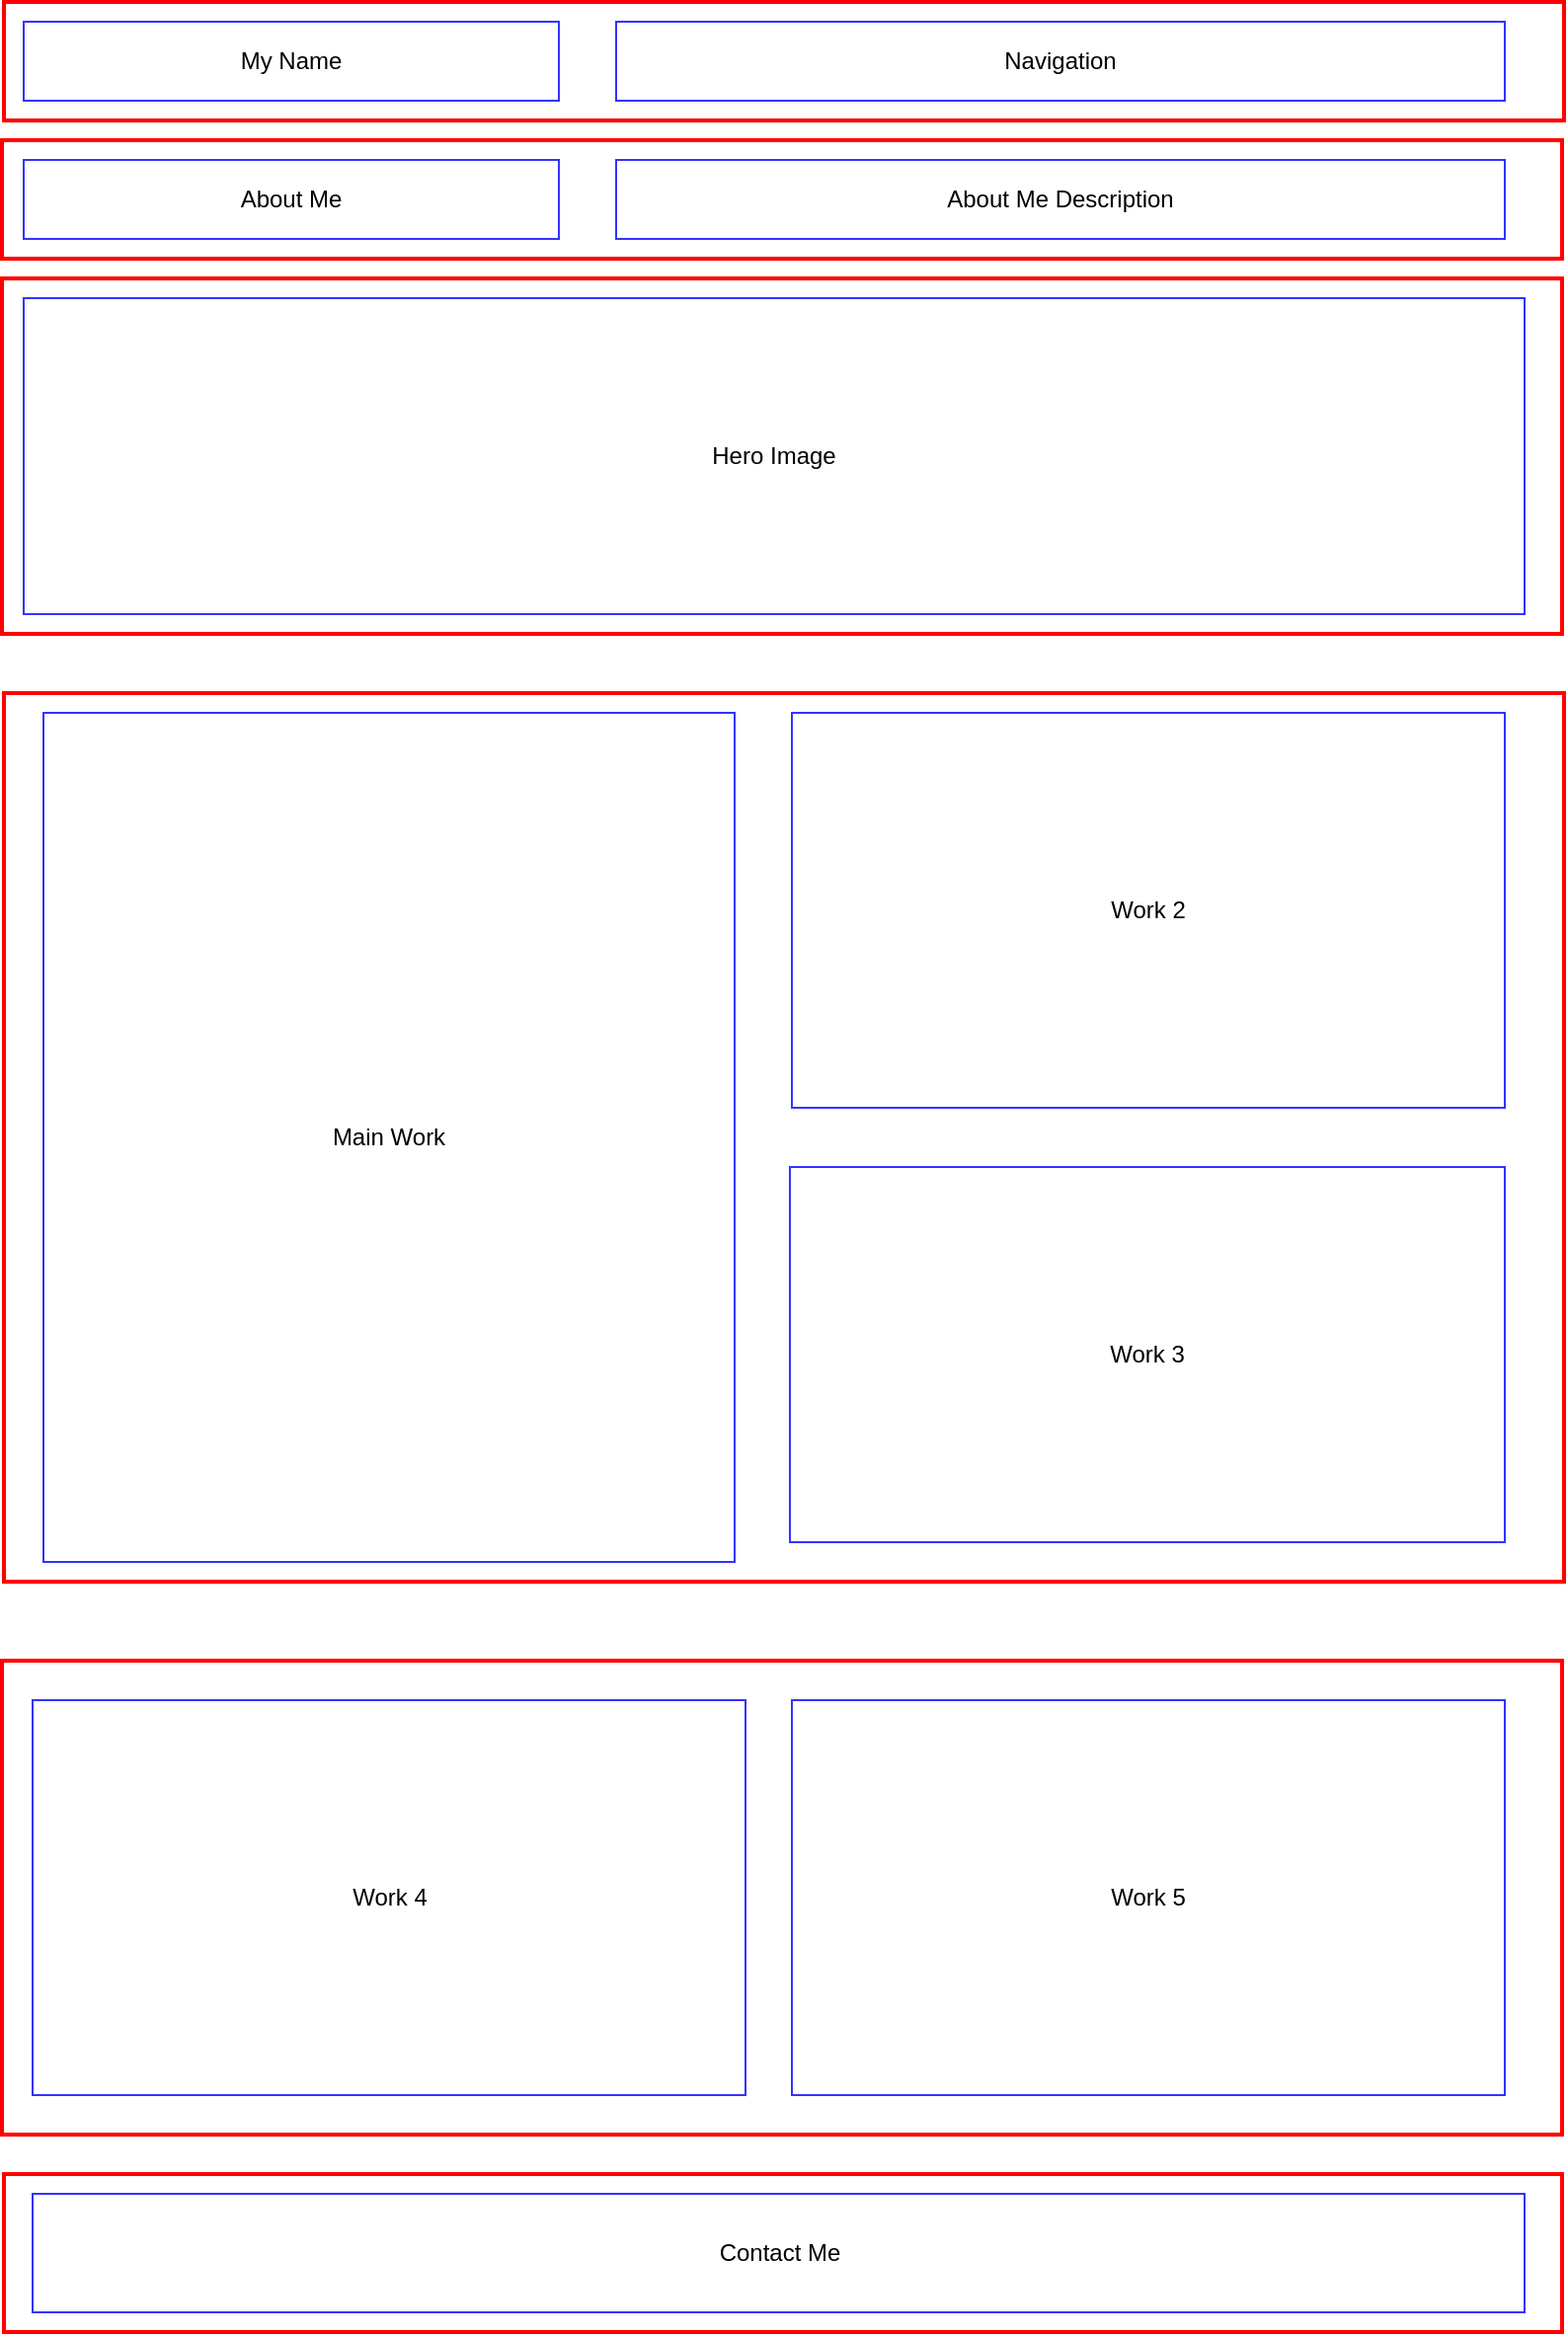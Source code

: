 <mxfile version="16.6.1" type="device"><diagram id="qRpwL5eDm8EwumoDwWQj" name="Page-1"><mxGraphModel dx="1422" dy="914" grid="1" gridSize="10" guides="1" tooltips="1" connect="1" arrows="1" fold="1" page="1" pageScale="1" pageWidth="827" pageHeight="1169" math="0" shadow="0"><root><mxCell id="0"/><mxCell id="1" parent="0"/><mxCell id="VtI4KigMABiE1jV0DNPx-13" value="" style="rounded=0;whiteSpace=wrap;html=1;fillColor=none;fontColor=#ffffff;strokeColor=#FF0000;strokeWidth=2;" vertex="1" parent="1"><mxGeometry x="20" y="370" width="790" height="450" as="geometry"/></mxCell><mxCell id="VtI4KigMABiE1jV0DNPx-1" value="" style="rounded=0;whiteSpace=wrap;html=1;strokeColor=#FF0000;strokeWidth=2;" vertex="1" parent="1"><mxGeometry x="20" y="20" width="790" height="60" as="geometry"/></mxCell><mxCell id="VtI4KigMABiE1jV0DNPx-2" value="" style="rounded=0;whiteSpace=wrap;html=1;strokeColor=#FF0000;strokeWidth=2;" vertex="1" parent="1"><mxGeometry x="19" y="90" width="790" height="60" as="geometry"/></mxCell><mxCell id="VtI4KigMABiE1jV0DNPx-3" value="" style="rounded=0;whiteSpace=wrap;html=1;strokeWidth=2;strokeColor=#FF0000;" vertex="1" parent="1"><mxGeometry x="19" y="160" width="790" height="180" as="geometry"/></mxCell><mxCell id="VtI4KigMABiE1jV0DNPx-5" value="Main Work" style="rounded=0;whiteSpace=wrap;html=1;fillColor=default;strokeColor=#3333FF;" vertex="1" parent="1"><mxGeometry x="40" y="380" width="350" height="430" as="geometry"/></mxCell><mxCell id="VtI4KigMABiE1jV0DNPx-10" value="Work 2" style="rounded=0;whiteSpace=wrap;html=1;strokeColor=#3333FF;fillColor=default;" vertex="1" parent="1"><mxGeometry x="419" y="380" width="361" height="200" as="geometry"/></mxCell><mxCell id="VtI4KigMABiE1jV0DNPx-11" value="Work 3" style="rounded=0;whiteSpace=wrap;html=1;fillColor=default;strokeColor=#3333FF;" vertex="1" parent="1"><mxGeometry x="418" y="610" width="362" height="190" as="geometry"/></mxCell><mxCell id="VtI4KigMABiE1jV0DNPx-14" value="My Name" style="rounded=0;whiteSpace=wrap;html=1;strokeColor=#3333FF;fillColor=default;" vertex="1" parent="1"><mxGeometry x="30" y="30" width="271" height="40" as="geometry"/></mxCell><mxCell id="VtI4KigMABiE1jV0DNPx-15" value="Navigation" style="rounded=0;whiteSpace=wrap;html=1;strokeColor=#3333FF;fillColor=default;" vertex="1" parent="1"><mxGeometry x="330" y="30" width="450" height="40" as="geometry"/></mxCell><mxCell id="VtI4KigMABiE1jV0DNPx-16" value="About Me" style="rounded=0;whiteSpace=wrap;html=1;strokeColor=#3333FF;fillColor=default;" vertex="1" parent="1"><mxGeometry x="30" y="100" width="271" height="40" as="geometry"/></mxCell><mxCell id="VtI4KigMABiE1jV0DNPx-17" value="About Me Description" style="rounded=0;whiteSpace=wrap;html=1;strokeColor=#3333FF;fillColor=default;" vertex="1" parent="1"><mxGeometry x="330" y="100" width="450" height="40" as="geometry"/></mxCell><mxCell id="VtI4KigMABiE1jV0DNPx-18" value="Hero Image" style="rounded=0;whiteSpace=wrap;html=1;strokeColor=#3333FF;fillColor=default;" vertex="1" parent="1"><mxGeometry x="30" y="170" width="760" height="160" as="geometry"/></mxCell><mxCell id="VtI4KigMABiE1jV0DNPx-19" value="" style="rounded=0;whiteSpace=wrap;html=1;fillColor=none;fontColor=#ffffff;strokeColor=#FF0000;strokeWidth=2;" vertex="1" parent="1"><mxGeometry x="19" y="860" width="790" height="240" as="geometry"/></mxCell><mxCell id="VtI4KigMABiE1jV0DNPx-20" value="Work 4" style="rounded=0;whiteSpace=wrap;html=1;strokeColor=#3333FF;fillColor=default;" vertex="1" parent="1"><mxGeometry x="34.5" y="880" width="361" height="200" as="geometry"/></mxCell><mxCell id="VtI4KigMABiE1jV0DNPx-21" value="Work 5" style="rounded=0;whiteSpace=wrap;html=1;strokeColor=#3333FF;fillColor=default;" vertex="1" parent="1"><mxGeometry x="419" y="880" width="361" height="200" as="geometry"/></mxCell><mxCell id="VtI4KigMABiE1jV0DNPx-22" value="" style="rounded=0;whiteSpace=wrap;html=1;fillColor=none;fontColor=#ffffff;strokeColor=#FF0000;strokeWidth=2;" vertex="1" parent="1"><mxGeometry x="20" y="1120" width="789" height="80" as="geometry"/></mxCell><mxCell id="VtI4KigMABiE1jV0DNPx-23" value="Contact Me" style="rounded=0;whiteSpace=wrap;html=1;strokeColor=#3333FF;fillColor=default;" vertex="1" parent="1"><mxGeometry x="34.5" y="1130" width="755.5" height="60" as="geometry"/></mxCell></root></mxGraphModel></diagram></mxfile>